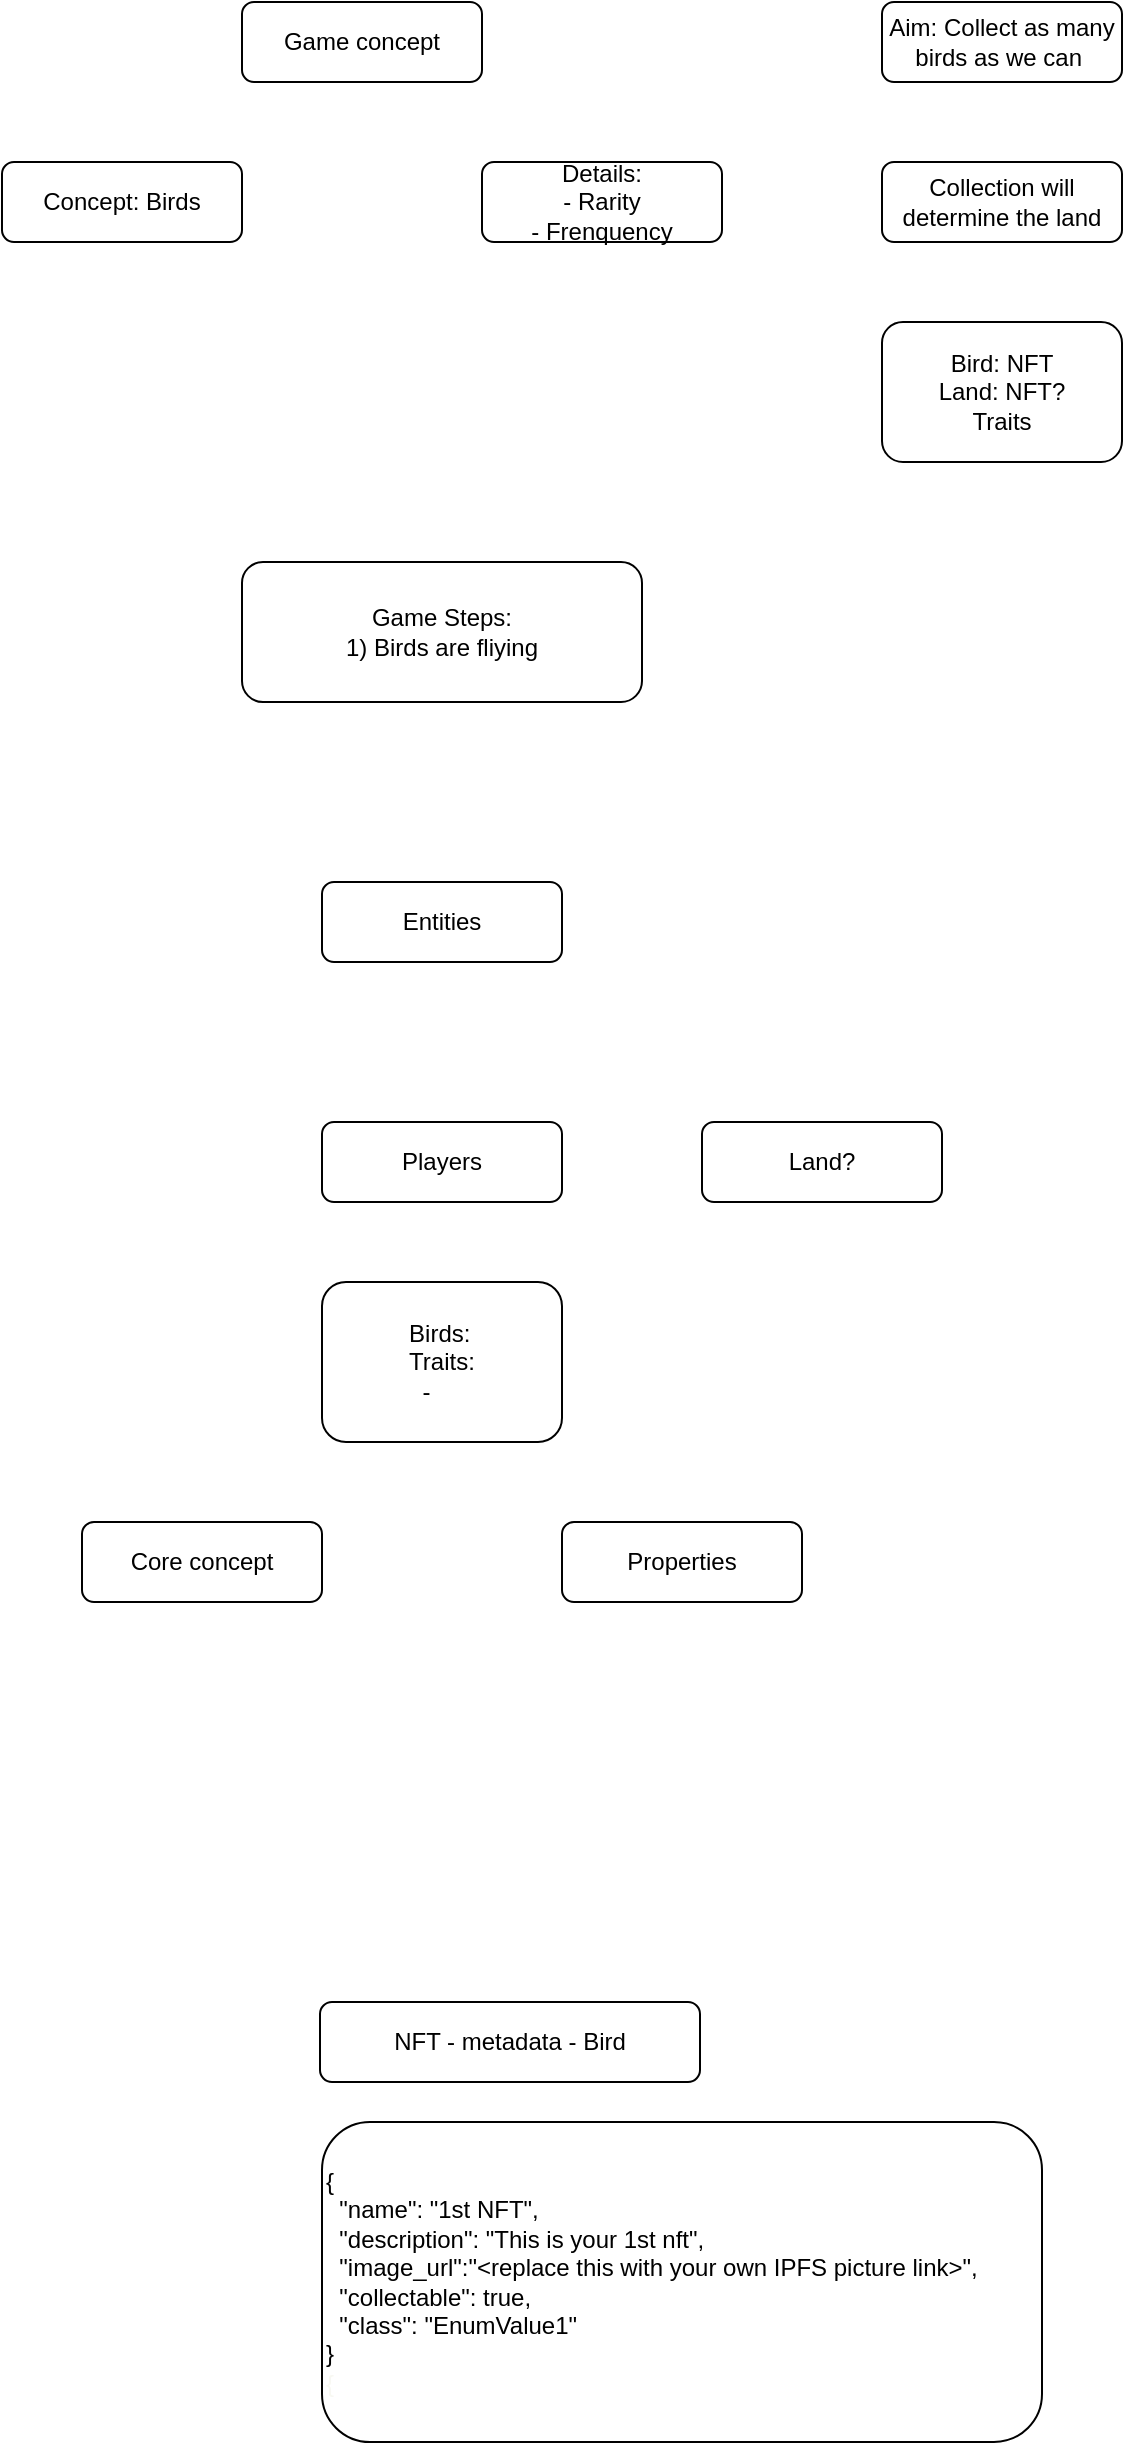 <mxfile version="20.8.20" type="device"><diagram id="C5RBs43oDa-KdzZeNtuy" name="Page-1"><mxGraphModel dx="954" dy="647" grid="1" gridSize="10" guides="1" tooltips="1" connect="1" arrows="1" fold="1" page="1" pageScale="1" pageWidth="827" pageHeight="1169" math="0" shadow="0"><root><mxCell id="WIyWlLk6GJQsqaUBKTNV-0"/><mxCell id="WIyWlLk6GJQsqaUBKTNV-1" parent="WIyWlLk6GJQsqaUBKTNV-0"/><mxCell id="Uni8Q0Dj-hhXKkotZ1SN-5" value="Game concept" style="rounded=1;whiteSpace=wrap;html=1;fontSize=12;glass=0;strokeWidth=1;shadow=0;" parent="WIyWlLk6GJQsqaUBKTNV-1" vertex="1"><mxGeometry x="280" y="40" width="120" height="40" as="geometry"/></mxCell><mxCell id="JN8lrLrLPgK4xkUH_vlL-0" value="Concept: Birds" style="rounded=1;whiteSpace=wrap;html=1;fontSize=12;glass=0;strokeWidth=1;shadow=0;" vertex="1" parent="WIyWlLk6GJQsqaUBKTNV-1"><mxGeometry x="160" y="120" width="120" height="40" as="geometry"/></mxCell><mxCell id="JN8lrLrLPgK4xkUH_vlL-1" value="Details:&lt;br&gt;- Rarity&lt;br&gt;- Frenquency" style="rounded=1;whiteSpace=wrap;html=1;fontSize=12;glass=0;strokeWidth=1;shadow=0;" vertex="1" parent="WIyWlLk6GJQsqaUBKTNV-1"><mxGeometry x="400" y="120" width="120" height="40" as="geometry"/></mxCell><mxCell id="JN8lrLrLPgK4xkUH_vlL-2" value="Aim: Collect as many birds as we can&amp;nbsp;" style="rounded=1;whiteSpace=wrap;html=1;fontSize=12;glass=0;strokeWidth=1;shadow=0;" vertex="1" parent="WIyWlLk6GJQsqaUBKTNV-1"><mxGeometry x="600" y="40" width="120" height="40" as="geometry"/></mxCell><mxCell id="JN8lrLrLPgK4xkUH_vlL-3" value="Collection will determine the land" style="rounded=1;whiteSpace=wrap;html=1;fontSize=12;glass=0;strokeWidth=1;shadow=0;" vertex="1" parent="WIyWlLk6GJQsqaUBKTNV-1"><mxGeometry x="600" y="120" width="120" height="40" as="geometry"/></mxCell><mxCell id="JN8lrLrLPgK4xkUH_vlL-4" value="Bird: NFT&lt;br&gt;Land: NFT?&lt;br&gt;Traits&lt;br&gt;" style="rounded=1;whiteSpace=wrap;html=1;fontSize=12;glass=0;strokeWidth=1;shadow=0;" vertex="1" parent="WIyWlLk6GJQsqaUBKTNV-1"><mxGeometry x="600" y="200" width="120" height="70" as="geometry"/></mxCell><mxCell id="JN8lrLrLPgK4xkUH_vlL-5" value="Game Steps:&lt;br&gt;1) Birds are fliying&lt;br&gt;" style="rounded=1;whiteSpace=wrap;html=1;fontSize=12;glass=0;strokeWidth=1;shadow=0;" vertex="1" parent="WIyWlLk6GJQsqaUBKTNV-1"><mxGeometry x="280" y="320" width="200" height="70" as="geometry"/></mxCell><mxCell id="JN8lrLrLPgK4xkUH_vlL-6" value="&lt;div style=&quot;text-align: left;&quot;&gt;&lt;span style=&quot;background-color: initial;&quot;&gt;Birds:&lt;/span&gt;&lt;/div&gt;&lt;div style=&quot;text-align: left;&quot;&gt;&lt;span style=&quot;background-color: initial;&quot;&gt;Traits:&lt;/span&gt;&lt;/div&gt;&lt;div style=&quot;text-align: left;&quot;&gt;&lt;span style=&quot;background-color: initial;&quot;&gt;&amp;nbsp; -&amp;nbsp;&lt;/span&gt;&lt;/div&gt;" style="rounded=1;whiteSpace=wrap;html=1;fontSize=12;glass=0;strokeWidth=1;shadow=0;" vertex="1" parent="WIyWlLk6GJQsqaUBKTNV-1"><mxGeometry x="320" y="680" width="120" height="80" as="geometry"/></mxCell><mxCell id="JN8lrLrLPgK4xkUH_vlL-7" value="Core concept" style="rounded=1;whiteSpace=wrap;html=1;fontSize=12;glass=0;strokeWidth=1;shadow=0;" vertex="1" parent="WIyWlLk6GJQsqaUBKTNV-1"><mxGeometry x="200" y="800" width="120" height="40" as="geometry"/></mxCell><mxCell id="JN8lrLrLPgK4xkUH_vlL-8" value="Properties" style="rounded=1;whiteSpace=wrap;html=1;fontSize=12;glass=0;strokeWidth=1;shadow=0;" vertex="1" parent="WIyWlLk6GJQsqaUBKTNV-1"><mxGeometry x="440" y="800" width="120" height="40" as="geometry"/></mxCell><mxCell id="JN8lrLrLPgK4xkUH_vlL-9" value="Players" style="rounded=1;whiteSpace=wrap;html=1;fontSize=12;glass=0;strokeWidth=1;shadow=0;" vertex="1" parent="WIyWlLk6GJQsqaUBKTNV-1"><mxGeometry x="320" y="600" width="120" height="40" as="geometry"/></mxCell><mxCell id="JN8lrLrLPgK4xkUH_vlL-10" value="Entities" style="rounded=1;whiteSpace=wrap;html=1;fontSize=12;glass=0;strokeWidth=1;shadow=0;" vertex="1" parent="WIyWlLk6GJQsqaUBKTNV-1"><mxGeometry x="320" y="480" width="120" height="40" as="geometry"/></mxCell><mxCell id="JN8lrLrLPgK4xkUH_vlL-11" value="Land?" style="rounded=1;whiteSpace=wrap;html=1;fontSize=12;glass=0;strokeWidth=1;shadow=0;" vertex="1" parent="WIyWlLk6GJQsqaUBKTNV-1"><mxGeometry x="510" y="600" width="120" height="40" as="geometry"/></mxCell><mxCell id="JN8lrLrLPgK4xkUH_vlL-12" value="NFT - metadata - Bird" style="rounded=1;whiteSpace=wrap;html=1;fontSize=12;glass=0;strokeWidth=1;shadow=0;" vertex="1" parent="WIyWlLk6GJQsqaUBKTNV-1"><mxGeometry x="319" y="1040" width="190" height="40" as="geometry"/></mxCell><mxCell id="JN8lrLrLPgK4xkUH_vlL-13" value="&lt;div&gt;{&lt;/div&gt;&lt;div&gt;&amp;nbsp; &quot;name&quot;: &quot;1st NFT&quot;,&lt;/div&gt;&lt;div&gt;&amp;nbsp; &quot;description&quot;: &quot;This is your 1st nft&quot;,&lt;/div&gt;&lt;div&gt;&amp;nbsp; &quot;image_url&quot;:&quot;&amp;lt;replace this with your own IPFS picture link&amp;gt;&quot;,&lt;/div&gt;&lt;div&gt;&amp;nbsp; &quot;collectable&quot;: true,&lt;/div&gt;&lt;div&gt;&amp;nbsp; &quot;class&quot;: &quot;EnumValue1&quot;&amp;nbsp; &amp;nbsp;&lt;/div&gt;&lt;div&gt;}&lt;/div&gt;&lt;span style=&quot;box-sizing: border-box; color: rgb(248, 248, 242);&quot; class=&quot;token punctuation&quot;&gt;{&lt;/span&gt;" style="rounded=1;whiteSpace=wrap;html=1;fontSize=12;glass=0;strokeWidth=1;shadow=0;align=left;" vertex="1" parent="WIyWlLk6GJQsqaUBKTNV-1"><mxGeometry x="320" y="1100" width="360" height="160" as="geometry"/></mxCell></root></mxGraphModel></diagram></mxfile>